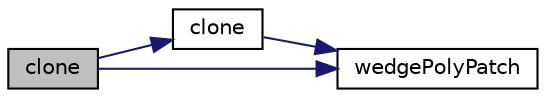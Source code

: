 digraph "clone"
{
  bgcolor="transparent";
  edge [fontname="Helvetica",fontsize="10",labelfontname="Helvetica",labelfontsize="10"];
  node [fontname="Helvetica",fontsize="10",shape=record];
  rankdir="LR";
  Node1 [label="clone",height=0.2,width=0.4,color="black", fillcolor="grey75", style="filled", fontcolor="black"];
  Node1 -> Node2 [color="midnightblue",fontsize="10",style="solid",fontname="Helvetica"];
  Node2 [label="clone",height=0.2,width=0.4,color="black",URL="$a02979.html#a0ec96bcd20c10690da699ba110602064",tooltip="Construct and return a clone, resetting the boundary mesh. "];
  Node2 -> Node3 [color="midnightblue",fontsize="10",style="solid",fontname="Helvetica"];
  Node3 [label="wedgePolyPatch",height=0.2,width=0.4,color="black",URL="$a02979.html#a98b3567680498238b568a42f4dfe1394",tooltip="Construct from components. "];
  Node1 -> Node3 [color="midnightblue",fontsize="10",style="solid",fontname="Helvetica"];
}
